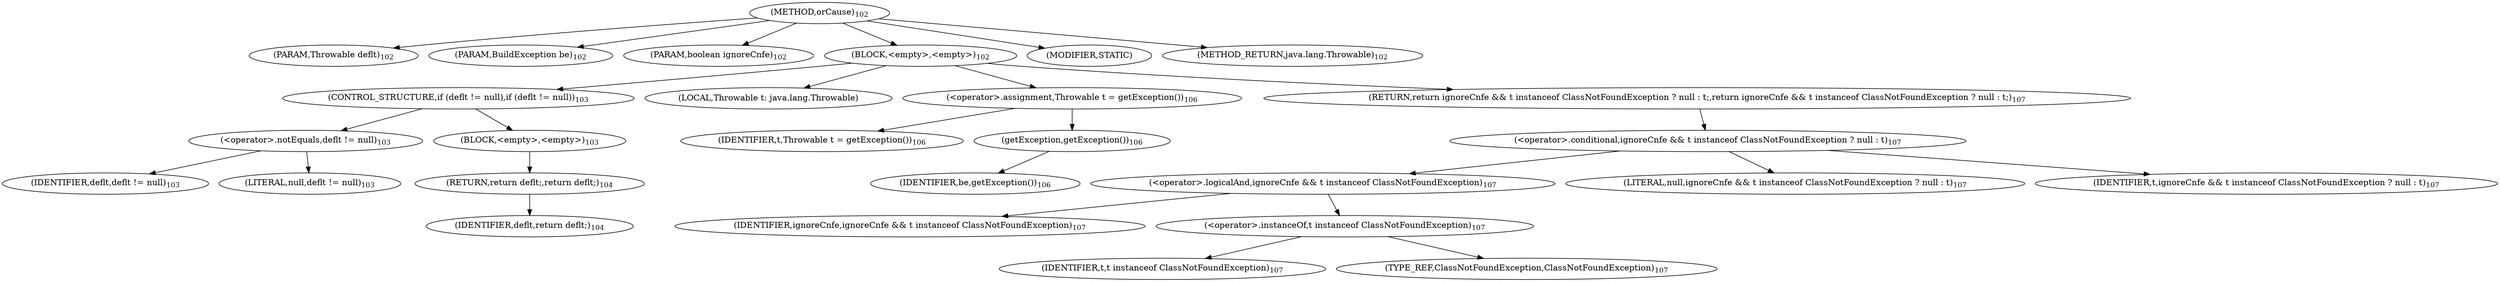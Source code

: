 digraph "orCause" {  
"158" [label = <(METHOD,orCause)<SUB>102</SUB>> ]
"159" [label = <(PARAM,Throwable deflt)<SUB>102</SUB>> ]
"160" [label = <(PARAM,BuildException be)<SUB>102</SUB>> ]
"161" [label = <(PARAM,boolean ignoreCnfe)<SUB>102</SUB>> ]
"162" [label = <(BLOCK,&lt;empty&gt;,&lt;empty&gt;)<SUB>102</SUB>> ]
"163" [label = <(CONTROL_STRUCTURE,if (deflt != null),if (deflt != null))<SUB>103</SUB>> ]
"164" [label = <(&lt;operator&gt;.notEquals,deflt != null)<SUB>103</SUB>> ]
"165" [label = <(IDENTIFIER,deflt,deflt != null)<SUB>103</SUB>> ]
"166" [label = <(LITERAL,null,deflt != null)<SUB>103</SUB>> ]
"167" [label = <(BLOCK,&lt;empty&gt;,&lt;empty&gt;)<SUB>103</SUB>> ]
"168" [label = <(RETURN,return deflt;,return deflt;)<SUB>104</SUB>> ]
"169" [label = <(IDENTIFIER,deflt,return deflt;)<SUB>104</SUB>> ]
"170" [label = <(LOCAL,Throwable t: java.lang.Throwable)> ]
"171" [label = <(&lt;operator&gt;.assignment,Throwable t = getException())<SUB>106</SUB>> ]
"172" [label = <(IDENTIFIER,t,Throwable t = getException())<SUB>106</SUB>> ]
"173" [label = <(getException,getException())<SUB>106</SUB>> ]
"174" [label = <(IDENTIFIER,be,getException())<SUB>106</SUB>> ]
"175" [label = <(RETURN,return ignoreCnfe &amp;&amp; t instanceof ClassNotFoundException ? null : t;,return ignoreCnfe &amp;&amp; t instanceof ClassNotFoundException ? null : t;)<SUB>107</SUB>> ]
"176" [label = <(&lt;operator&gt;.conditional,ignoreCnfe &amp;&amp; t instanceof ClassNotFoundException ? null : t)<SUB>107</SUB>> ]
"177" [label = <(&lt;operator&gt;.logicalAnd,ignoreCnfe &amp;&amp; t instanceof ClassNotFoundException)<SUB>107</SUB>> ]
"178" [label = <(IDENTIFIER,ignoreCnfe,ignoreCnfe &amp;&amp; t instanceof ClassNotFoundException)<SUB>107</SUB>> ]
"179" [label = <(&lt;operator&gt;.instanceOf,t instanceof ClassNotFoundException)<SUB>107</SUB>> ]
"180" [label = <(IDENTIFIER,t,t instanceof ClassNotFoundException)<SUB>107</SUB>> ]
"181" [label = <(TYPE_REF,ClassNotFoundException,ClassNotFoundException)<SUB>107</SUB>> ]
"182" [label = <(LITERAL,null,ignoreCnfe &amp;&amp; t instanceof ClassNotFoundException ? null : t)<SUB>107</SUB>> ]
"183" [label = <(IDENTIFIER,t,ignoreCnfe &amp;&amp; t instanceof ClassNotFoundException ? null : t)<SUB>107</SUB>> ]
"184" [label = <(MODIFIER,STATIC)> ]
"185" [label = <(METHOD_RETURN,java.lang.Throwable)<SUB>102</SUB>> ]
  "158" -> "159" 
  "158" -> "160" 
  "158" -> "161" 
  "158" -> "162" 
  "158" -> "184" 
  "158" -> "185" 
  "162" -> "163" 
  "162" -> "170" 
  "162" -> "171" 
  "162" -> "175" 
  "163" -> "164" 
  "163" -> "167" 
  "164" -> "165" 
  "164" -> "166" 
  "167" -> "168" 
  "168" -> "169" 
  "171" -> "172" 
  "171" -> "173" 
  "173" -> "174" 
  "175" -> "176" 
  "176" -> "177" 
  "176" -> "182" 
  "176" -> "183" 
  "177" -> "178" 
  "177" -> "179" 
  "179" -> "180" 
  "179" -> "181" 
}
